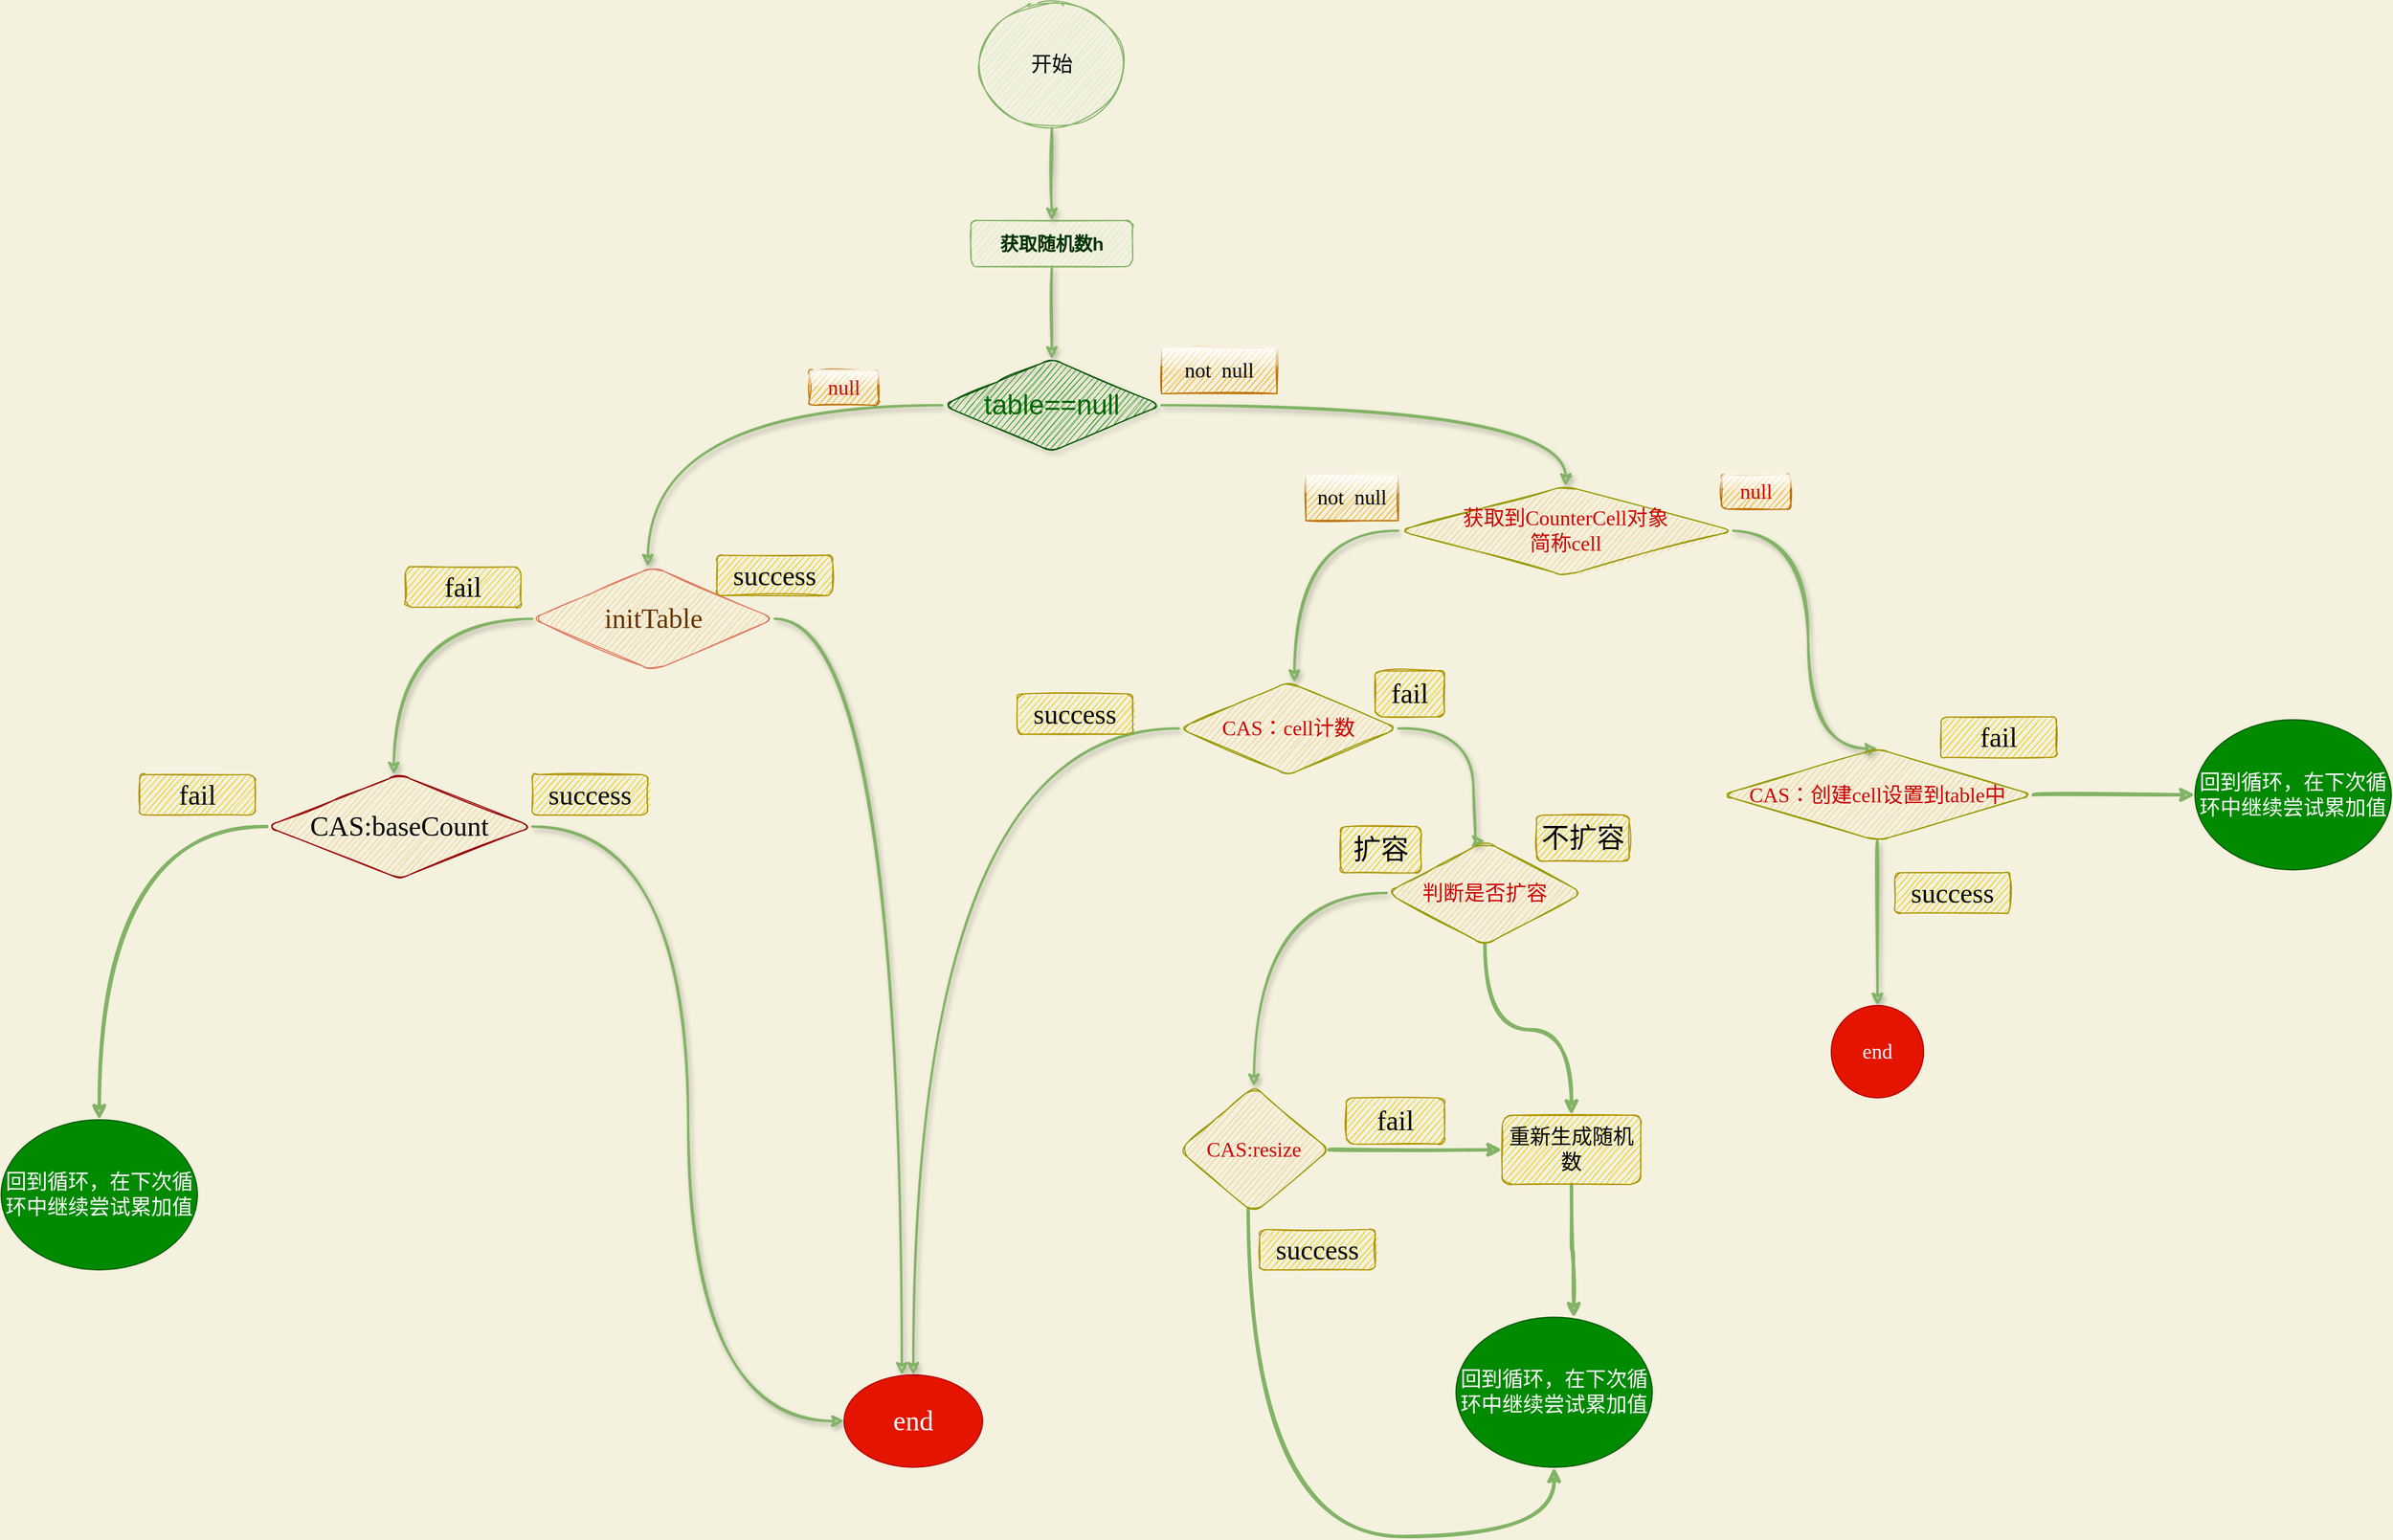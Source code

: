 <mxfile version="19.0.3" type="github" pages="3">
  <diagram id="PtAoaNgEPK_n-cfrcMzQ" name="fullAddCount-简易流程">
    <mxGraphModel dx="1858" dy="615" grid="1" gridSize="10" guides="1" tooltips="1" connect="1" arrows="1" fold="1" page="1" pageScale="1" pageWidth="827" pageHeight="1169" background="#F4F1DE" math="0" shadow="0">
      <root>
        <mxCell id="0" />
        <mxCell id="1" parent="0" />
        <mxCell id="ZvqL5PXAN6qHWGEb_X9M-16" style="edgeStyle=orthogonalEdgeStyle;curved=1;rounded=1;sketch=1;orthogonalLoop=1;jettySize=auto;html=1;fontColor=none;strokeColor=#82B366;strokeWidth=2;fillColor=#d5e8d4;shadow=1;" edge="1" parent="1" source="RcvFGfPaWoZL5_CeEI6b-2">
          <mxGeometry relative="1" as="geometry">
            <mxPoint x="430" y="260" as="targetPoint" />
          </mxGeometry>
        </mxCell>
        <mxCell id="RcvFGfPaWoZL5_CeEI6b-2" value="&lt;font color=&quot;#000000&quot;&gt;开始&lt;/font&gt;" style="ellipse;whiteSpace=wrap;html=1;rounded=1;shadow=0;glass=1;sketch=1;fontFamily=Comic Sans MS;fontSize=18;strokeColor=#82b366;fillColor=#d5e8d4;" parent="1" vertex="1">
          <mxGeometry x="370" y="70" width="120" height="110" as="geometry" />
        </mxCell>
        <mxCell id="ZvqL5PXAN6qHWGEb_X9M-18" style="edgeStyle=orthogonalEdgeStyle;curved=1;rounded=1;sketch=1;orthogonalLoop=1;jettySize=auto;html=1;shadow=1;fontSize=16;fontColor=#003300;strokeColor=#82B366;strokeWidth=2;fillColor=#F2CC8F;" edge="1" parent="1" source="ZvqL5PXAN6qHWGEb_X9M-17">
          <mxGeometry relative="1" as="geometry">
            <mxPoint x="430" y="380" as="targetPoint" />
          </mxGeometry>
        </mxCell>
        <mxCell id="ZvqL5PXAN6qHWGEb_X9M-17" value="&lt;b style=&quot;font-size: 16px;&quot;&gt;&lt;font style=&quot;font-size: 16px;&quot;&gt;获取随机数h&lt;/font&gt;&lt;/b&gt;" style="rounded=1;whiteSpace=wrap;html=1;labelBackgroundColor=none;labelBorderColor=none;sketch=1;strokeColor=#82b366;fillColor=#d5e8d4;shadow=0;fontSize=16;fontColor=#003300;" vertex="1" parent="1">
          <mxGeometry x="360" y="260" width="140" height="40" as="geometry" />
        </mxCell>
        <mxCell id="ZvqL5PXAN6qHWGEb_X9M-21" style="edgeStyle=orthogonalEdgeStyle;curved=1;rounded=1;sketch=1;orthogonalLoop=1;jettySize=auto;html=1;shadow=1;fontSize=16;fontColor=#006600;strokeColor=#82B366;strokeWidth=2;fillColor=#F2CC8F;" edge="1" parent="1" source="ZvqL5PXAN6qHWGEb_X9M-19">
          <mxGeometry relative="1" as="geometry">
            <mxPoint x="80" y="560" as="targetPoint" />
          </mxGeometry>
        </mxCell>
        <mxCell id="ZvqL5PXAN6qHWGEb_X9M-36" style="edgeStyle=orthogonalEdgeStyle;curved=1;rounded=1;sketch=1;orthogonalLoop=1;jettySize=auto;html=1;shadow=1;fontFamily=Comic Sans MS;fontSize=18;fontColor=#CC0000;strokeColor=#82B366;strokeWidth=2;fillColor=#F2CC8F;entryX=0.5;entryY=0;entryDx=0;entryDy=0;" edge="1" parent="1" source="ZvqL5PXAN6qHWGEb_X9M-19" target="ZvqL5PXAN6qHWGEb_X9M-37">
          <mxGeometry relative="1" as="geometry">
            <mxPoint x="700" y="510" as="targetPoint" />
          </mxGeometry>
        </mxCell>
        <mxCell id="ZvqL5PXAN6qHWGEb_X9M-19" value="&lt;font color=&quot;#006600&quot;&gt;table==null&lt;/font&gt;" style="rhombus;whiteSpace=wrap;html=1;rounded=1;shadow=1;sketch=1;fontSize=24;fontColor=#ffffff;fillColor=#008a00;strokeColor=#005700;labelBackgroundColor=none;labelBorderColor=none;" vertex="1" parent="1">
          <mxGeometry x="335" y="380" width="190" height="80" as="geometry" />
        </mxCell>
        <mxCell id="ZvqL5PXAN6qHWGEb_X9M-24" style="edgeStyle=orthogonalEdgeStyle;curved=1;rounded=1;sketch=1;orthogonalLoop=1;jettySize=auto;html=1;shadow=1;fontFamily=Comic Sans MS;fontSize=24;fontColor=#663300;strokeColor=#82B366;strokeWidth=2;fillColor=#F2CC8F;" edge="1" parent="1" source="ZvqL5PXAN6qHWGEb_X9M-23">
          <mxGeometry relative="1" as="geometry">
            <mxPoint x="-140" y="740" as="targetPoint" />
          </mxGeometry>
        </mxCell>
        <mxCell id="ZvqL5PXAN6qHWGEb_X9M-27" style="edgeStyle=orthogonalEdgeStyle;curved=1;rounded=1;sketch=1;orthogonalLoop=1;jettySize=auto;html=1;shadow=1;fontFamily=Comic Sans MS;fontSize=24;fontColor=#663300;strokeColor=#82B366;strokeWidth=2;fillColor=#F2CC8F;entryX=0.417;entryY=0;entryDx=0;entryDy=0;entryPerimeter=0;" edge="1" parent="1" source="ZvqL5PXAN6qHWGEb_X9M-23" target="ZvqL5PXAN6qHWGEb_X9M-28">
          <mxGeometry relative="1" as="geometry">
            <mxPoint x="380" y="970" as="targetPoint" />
          </mxGeometry>
        </mxCell>
        <mxCell id="ZvqL5PXAN6qHWGEb_X9M-23" value="initTable" style="rhombus;whiteSpace=wrap;html=1;rounded=1;shadow=0;labelBackgroundColor=none;labelBorderColor=none;sketch=1;fontFamily=Comic Sans MS;fontSize=24;fontColor=#663300;strokeColor=#E07A5F;fillColor=#F2CC8F;" vertex="1" parent="1">
          <mxGeometry x="-20" y="560" width="210" height="90" as="geometry" />
        </mxCell>
        <mxCell id="ZvqL5PXAN6qHWGEb_X9M-25" value="fail" style="text;html=1;strokeColor=#B09500;fillColor=#e3c800;align=center;verticalAlign=middle;whiteSpace=wrap;rounded=1;shadow=0;labelBackgroundColor=none;labelBorderColor=none;sketch=1;fontFamily=Comic Sans MS;fontSize=24;glass=0;fontColor=default;" vertex="1" parent="1">
          <mxGeometry x="-130" y="560" width="100" height="35" as="geometry" />
        </mxCell>
        <mxCell id="ZvqL5PXAN6qHWGEb_X9M-26" value="success" style="text;html=1;strokeColor=#B09500;fillColor=#e3c800;align=center;verticalAlign=middle;whiteSpace=wrap;rounded=1;shadow=0;labelBackgroundColor=none;labelBorderColor=none;sketch=1;fontFamily=Comic Sans MS;fontSize=24;glass=0;fontColor=#000000;" vertex="1" parent="1">
          <mxGeometry x="140" y="550" width="100" height="35" as="geometry" />
        </mxCell>
        <mxCell id="ZvqL5PXAN6qHWGEb_X9M-28" value="end" style="ellipse;whiteSpace=wrap;html=1;rounded=1;shadow=0;glass=0;labelBackgroundColor=none;labelBorderColor=none;sketch=0;fontFamily=Comic Sans MS;fontSize=24;strokeColor=#B20000;fillColor=#e51400;fontColor=#ffffff;" vertex="1" parent="1">
          <mxGeometry x="250" y="1260" width="120" height="80" as="geometry" />
        </mxCell>
        <mxCell id="ZvqL5PXAN6qHWGEb_X9M-30" style="edgeStyle=orthogonalEdgeStyle;curved=1;rounded=1;sketch=1;orthogonalLoop=1;jettySize=auto;html=1;entryX=0;entryY=0.5;entryDx=0;entryDy=0;shadow=1;fontFamily=Comic Sans MS;fontSize=24;fontColor=default;strokeColor=#82B366;strokeWidth=2;fillColor=#F2CC8F;" edge="1" parent="1" source="ZvqL5PXAN6qHWGEb_X9M-29" target="ZvqL5PXAN6qHWGEb_X9M-28">
          <mxGeometry relative="1" as="geometry" />
        </mxCell>
        <mxCell id="rqODi7R4Fsy0qFs16x8B-4" style="edgeStyle=orthogonalEdgeStyle;curved=1;rounded=1;sketch=1;orthogonalLoop=1;jettySize=auto;html=1;entryX=0.5;entryY=0;entryDx=0;entryDy=0;fontFamily=Comic Sans MS;fontSize=18;fontColor=#393C56;strokeColor=#82B366;strokeWidth=3;fillColor=#F2CC8F;" edge="1" parent="1" source="ZvqL5PXAN6qHWGEb_X9M-29" target="rqODi7R4Fsy0qFs16x8B-3">
          <mxGeometry relative="1" as="geometry" />
        </mxCell>
        <mxCell id="ZvqL5PXAN6qHWGEb_X9M-29" value="CAS:baseCount" style="rhombus;whiteSpace=wrap;html=1;rounded=1;shadow=0;glass=0;labelBackgroundColor=none;labelBorderColor=none;sketch=1;fontFamily=Comic Sans MS;fontSize=24;strokeColor=#990000;fillColor=#F2CC8F;" vertex="1" parent="1">
          <mxGeometry x="-250" y="740" width="230" height="90" as="geometry" />
        </mxCell>
        <mxCell id="ZvqL5PXAN6qHWGEb_X9M-31" value="success" style="text;html=1;strokeColor=#B09500;fillColor=#e3c800;align=center;verticalAlign=middle;whiteSpace=wrap;rounded=1;shadow=0;labelBackgroundColor=none;labelBorderColor=none;sketch=1;fontFamily=Comic Sans MS;fontSize=24;glass=0;fontColor=#000000;" vertex="1" parent="1">
          <mxGeometry x="-20" y="740" width="100" height="35" as="geometry" />
        </mxCell>
        <mxCell id="ZvqL5PXAN6qHWGEb_X9M-33" value="fail" style="text;html=1;strokeColor=#B09500;fillColor=#e3c800;align=center;verticalAlign=middle;whiteSpace=wrap;rounded=1;shadow=0;labelBackgroundColor=none;labelBorderColor=none;sketch=1;fontFamily=Comic Sans MS;fontSize=24;glass=0;fontColor=default;" vertex="1" parent="1">
          <mxGeometry x="-360" y="740" width="100" height="35" as="geometry" />
        </mxCell>
        <mxCell id="ZvqL5PXAN6qHWGEb_X9M-35" value="&lt;font color=&quot;#cc0000&quot;&gt;null&lt;/font&gt;" style="text;html=1;strokeColor=#BD7000;fillColor=#f0a30a;align=center;verticalAlign=middle;whiteSpace=wrap;rounded=1;shadow=0;glass=1;labelBackgroundColor=none;labelBorderColor=none;sketch=1;fontFamily=Comic Sans MS;fontSize=18;fontColor=#000000;" vertex="1" parent="1">
          <mxGeometry x="220" y="390" width="60" height="30" as="geometry" />
        </mxCell>
        <mxCell id="ZvqL5PXAN6qHWGEb_X9M-40" style="edgeStyle=orthogonalEdgeStyle;curved=1;rounded=1;sketch=1;orthogonalLoop=1;jettySize=auto;html=1;shadow=1;fontFamily=Comic Sans MS;fontSize=18;fontColor=#CC0000;strokeColor=#82B366;strokeWidth=2;fillColor=#F2CC8F;" edge="1" parent="1" source="ZvqL5PXAN6qHWGEb_X9M-37">
          <mxGeometry relative="1" as="geometry">
            <mxPoint x="640" y="660" as="targetPoint" />
          </mxGeometry>
        </mxCell>
        <mxCell id="ZvqL5PXAN6qHWGEb_X9M-44" style="edgeStyle=orthogonalEdgeStyle;curved=1;rounded=1;sketch=1;orthogonalLoop=1;jettySize=auto;html=1;shadow=1;fontFamily=Comic Sans MS;fontSize=18;fontColor=#CC0000;strokeColor=#82B366;strokeWidth=2;fillColor=#F2CC8F;entryX=0.5;entryY=0;entryDx=0;entryDy=0;exitX=1;exitY=0.5;exitDx=0;exitDy=0;" edge="1" parent="1" source="ZvqL5PXAN6qHWGEb_X9M-37" target="ZvqL5PXAN6qHWGEb_X9M-47">
          <mxGeometry relative="1" as="geometry">
            <mxPoint x="1090" y="670" as="targetPoint" />
            <Array as="points">
              <mxPoint x="1085" y="529" />
            </Array>
          </mxGeometry>
        </mxCell>
        <mxCell id="ZvqL5PXAN6qHWGEb_X9M-37" value="获取到CounterCell对象&lt;br&gt;简称cell" style="rhombus;whiteSpace=wrap;html=1;rounded=1;shadow=0;glass=1;labelBackgroundColor=none;labelBorderColor=none;sketch=1;fontFamily=Comic Sans MS;fontSize=18;fontColor=#CC0000;strokeColor=#999900;fillColor=#F2CC8F;" vertex="1" parent="1">
          <mxGeometry x="730" y="490" width="290" height="77.5" as="geometry" />
        </mxCell>
        <mxCell id="ZvqL5PXAN6qHWGEb_X9M-38" value="not&amp;nbsp; null" style="text;html=1;strokeColor=#BD7000;fillColor=#f0a30a;align=center;verticalAlign=middle;whiteSpace=wrap;rounded=0;shadow=0;glass=1;labelBackgroundColor=none;labelBorderColor=none;sketch=1;fontFamily=Comic Sans MS;fontSize=18;fontColor=#000000;" vertex="1" parent="1">
          <mxGeometry x="650" y="480" width="80" height="40" as="geometry" />
        </mxCell>
        <mxCell id="ZvqL5PXAN6qHWGEb_X9M-42" style="edgeStyle=orthogonalEdgeStyle;curved=1;rounded=1;sketch=1;orthogonalLoop=1;jettySize=auto;html=1;shadow=1;fontFamily=Comic Sans MS;fontSize=18;fontColor=#CC0000;strokeColor=#82B366;strokeWidth=2;fillColor=#F2CC8F;" edge="1" parent="1" source="ZvqL5PXAN6qHWGEb_X9M-41" target="ZvqL5PXAN6qHWGEb_X9M-28">
          <mxGeometry relative="1" as="geometry" />
        </mxCell>
        <mxCell id="ZvqL5PXAN6qHWGEb_X9M-50" style="edgeStyle=orthogonalEdgeStyle;curved=1;rounded=1;sketch=1;orthogonalLoop=1;jettySize=auto;html=1;shadow=1;fontFamily=Comic Sans MS;fontSize=18;fontColor=#CC0000;strokeColor=#82B366;strokeWidth=2;fillColor=#F2CC8F;entryX=0.5;entryY=0;entryDx=0;entryDy=0;" edge="1" parent="1" source="ZvqL5PXAN6qHWGEb_X9M-41" target="ZvqL5PXAN6qHWGEb_X9M-52">
          <mxGeometry relative="1" as="geometry">
            <mxPoint x="790" y="890" as="targetPoint" />
            <Array as="points">
              <mxPoint x="795" y="700" />
            </Array>
          </mxGeometry>
        </mxCell>
        <mxCell id="ZvqL5PXAN6qHWGEb_X9M-41" value="CAS：cell计数" style="rhombus;whiteSpace=wrap;html=1;rounded=1;shadow=0;glass=1;labelBackgroundColor=none;labelBorderColor=none;sketch=1;fontFamily=Comic Sans MS;fontSize=18;fontColor=#CC0000;strokeColor=#999900;fillColor=#F2CC8F;" vertex="1" parent="1">
          <mxGeometry x="540" y="660" width="190" height="80" as="geometry" />
        </mxCell>
        <mxCell id="ZvqL5PXAN6qHWGEb_X9M-43" value="fail" style="text;html=1;strokeColor=#B09500;fillColor=#e3c800;align=center;verticalAlign=middle;whiteSpace=wrap;rounded=1;shadow=0;labelBackgroundColor=none;labelBorderColor=none;sketch=1;fontFamily=Comic Sans MS;fontSize=24;glass=0;fontColor=#000000;" vertex="1" parent="1">
          <mxGeometry x="1200" y="690" width="100" height="35" as="geometry" />
        </mxCell>
        <mxCell id="ZvqL5PXAN6qHWGEb_X9M-45" value="not&amp;nbsp; null" style="text;html=1;strokeColor=#BD7000;fillColor=#f0a30a;align=center;verticalAlign=middle;whiteSpace=wrap;rounded=0;shadow=0;glass=1;labelBackgroundColor=none;labelBorderColor=none;sketch=1;fontFamily=Comic Sans MS;fontSize=18;fontColor=#000000;" vertex="1" parent="1">
          <mxGeometry x="525" y="370" width="100" height="40" as="geometry" />
        </mxCell>
        <mxCell id="ZvqL5PXAN6qHWGEb_X9M-46" value="&lt;font color=&quot;#cc0000&quot;&gt;null&lt;/font&gt;" style="text;html=1;strokeColor=#BD7000;fillColor=#f0a30a;align=center;verticalAlign=middle;whiteSpace=wrap;rounded=1;shadow=0;glass=1;labelBackgroundColor=none;labelBorderColor=none;sketch=1;fontFamily=Comic Sans MS;fontSize=18;fontColor=#000000;" vertex="1" parent="1">
          <mxGeometry x="1010" y="480" width="60" height="30" as="geometry" />
        </mxCell>
        <mxCell id="ZvqL5PXAN6qHWGEb_X9M-66" style="edgeStyle=orthogonalEdgeStyle;curved=1;rounded=1;sketch=1;orthogonalLoop=1;jettySize=auto;html=1;shadow=1;fontFamily=Comic Sans MS;fontSize=18;fontColor=#CC0000;strokeColor=#82B366;strokeWidth=2;fillColor=#F2CC8F;entryX=0.5;entryY=0;entryDx=0;entryDy=0;" edge="1" parent="1" source="ZvqL5PXAN6qHWGEb_X9M-47" target="ZvqL5PXAN6qHWGEb_X9M-67">
          <mxGeometry relative="1" as="geometry">
            <mxPoint x="1145" y="920" as="targetPoint" />
          </mxGeometry>
        </mxCell>
        <mxCell id="rqODi7R4Fsy0qFs16x8B-2" style="edgeStyle=orthogonalEdgeStyle;curved=1;rounded=1;sketch=1;orthogonalLoop=1;jettySize=auto;html=1;entryX=0;entryY=0.5;entryDx=0;entryDy=0;fontFamily=Comic Sans MS;fontSize=18;fontColor=#393C56;strokeColor=#82B366;strokeWidth=3;fillColor=#F2CC8F;" edge="1" parent="1" source="ZvqL5PXAN6qHWGEb_X9M-47" target="rqODi7R4Fsy0qFs16x8B-1">
          <mxGeometry relative="1" as="geometry" />
        </mxCell>
        <mxCell id="ZvqL5PXAN6qHWGEb_X9M-47" value="CAS：创建cell设置到table中" style="rhombus;whiteSpace=wrap;html=1;rounded=1;shadow=0;glass=1;labelBackgroundColor=none;labelBorderColor=none;sketch=1;fontFamily=Comic Sans MS;fontSize=18;fontColor=#CC0000;strokeColor=#999900;fillColor=#F2CC8F;" vertex="1" parent="1">
          <mxGeometry x="1010" y="717.5" width="270" height="80" as="geometry" />
        </mxCell>
        <mxCell id="ZvqL5PXAN6qHWGEb_X9M-49" value="success" style="text;html=1;strokeColor=#B09500;fillColor=#e3c800;align=center;verticalAlign=middle;whiteSpace=wrap;rounded=1;shadow=0;labelBackgroundColor=none;labelBorderColor=none;sketch=1;fontFamily=Comic Sans MS;fontSize=24;glass=0;fontColor=#000000;" vertex="1" parent="1">
          <mxGeometry x="610" y="1134" width="100" height="35" as="geometry" />
        </mxCell>
        <mxCell id="ZvqL5PXAN6qHWGEb_X9M-51" value="fail" style="text;html=1;strokeColor=#B09500;fillColor=#e3c800;align=center;verticalAlign=middle;whiteSpace=wrap;rounded=1;shadow=0;labelBackgroundColor=none;labelBorderColor=none;sketch=1;fontFamily=Comic Sans MS;fontSize=24;glass=0;fontColor=#000000;" vertex="1" parent="1">
          <mxGeometry x="710" y="650" width="60" height="40" as="geometry" />
        </mxCell>
        <mxCell id="ZvqL5PXAN6qHWGEb_X9M-53" style="edgeStyle=orthogonalEdgeStyle;curved=1;rounded=1;sketch=1;orthogonalLoop=1;jettySize=auto;html=1;shadow=1;fontFamily=Comic Sans MS;fontSize=18;fontColor=#CC0000;strokeColor=#82B366;strokeWidth=2;fillColor=#F2CC8F;entryX=0.5;entryY=0;entryDx=0;entryDy=0;" edge="1" parent="1" source="ZvqL5PXAN6qHWGEb_X9M-52" target="ZvqL5PXAN6qHWGEb_X9M-59">
          <mxGeometry relative="1" as="geometry">
            <mxPoint x="610" y="1060" as="targetPoint" />
          </mxGeometry>
        </mxCell>
        <mxCell id="LTd52-BoontHftPqqych-2" style="edgeStyle=orthogonalEdgeStyle;curved=1;rounded=1;sketch=1;orthogonalLoop=1;jettySize=auto;html=1;entryX=0.5;entryY=0;entryDx=0;entryDy=0;fontFamily=Comic Sans MS;fontSize=18;fontColor=#393C56;strokeColor=#82B366;strokeWidth=3;fillColor=#F2CC8F;" edge="1" parent="1" source="ZvqL5PXAN6qHWGEb_X9M-52" target="ZvqL5PXAN6qHWGEb_X9M-64">
          <mxGeometry relative="1" as="geometry">
            <Array as="points">
              <mxPoint x="805" y="961" />
              <mxPoint x="880" y="961" />
            </Array>
          </mxGeometry>
        </mxCell>
        <mxCell id="ZvqL5PXAN6qHWGEb_X9M-52" value="判断是否扩容" style="rhombus;whiteSpace=wrap;html=1;rounded=1;shadow=0;glass=1;labelBackgroundColor=none;labelBorderColor=none;sketch=1;fontFamily=Comic Sans MS;fontSize=18;fontColor=#CC0000;strokeColor=#999900;fillColor=#F2CC8F;" vertex="1" parent="1">
          <mxGeometry x="720" y="797.5" width="170" height="90" as="geometry" />
        </mxCell>
        <mxCell id="ZvqL5PXAN6qHWGEb_X9M-54" value="扩容" style="text;html=1;strokeColor=#B09500;fillColor=#e3c800;align=center;verticalAlign=middle;whiteSpace=wrap;rounded=1;shadow=0;labelBackgroundColor=none;labelBorderColor=none;sketch=1;fontFamily=Comic Sans MS;fontSize=24;glass=0;fontColor=#000000;" vertex="1" parent="1">
          <mxGeometry x="680" y="785" width="70" height="40" as="geometry" />
        </mxCell>
        <mxCell id="ZvqL5PXAN6qHWGEb_X9M-56" value="不扩容" style="text;html=1;strokeColor=#B09500;fillColor=#e3c800;align=center;verticalAlign=middle;whiteSpace=wrap;rounded=1;shadow=0;labelBackgroundColor=none;labelBorderColor=none;sketch=1;fontFamily=Comic Sans MS;fontSize=24;glass=0;fontColor=#000000;" vertex="1" parent="1">
          <mxGeometry x="850" y="775" width="80" height="40" as="geometry" />
        </mxCell>
        <mxCell id="ZvqL5PXAN6qHWGEb_X9M-58" value="回到循环，在下次循环中继续尝试累加值" style="ellipse;whiteSpace=wrap;html=1;rounded=1;shadow=0;glass=1;labelBackgroundColor=none;labelBorderColor=none;sketch=0;fontFamily=Comic Sans MS;fontSize=18;fontColor=#ffffff;strokeColor=#005700;fillColor=#008a00;" vertex="1" parent="1">
          <mxGeometry x="780" y="1210" width="170" height="130" as="geometry" />
        </mxCell>
        <mxCell id="LTd52-BoontHftPqqych-3" style="edgeStyle=orthogonalEdgeStyle;curved=1;rounded=1;sketch=1;orthogonalLoop=1;jettySize=auto;html=1;entryX=0;entryY=0.5;entryDx=0;entryDy=0;fontFamily=Comic Sans MS;fontSize=18;fontColor=#393C56;strokeColor=#82B366;strokeWidth=3;fillColor=#F2CC8F;" edge="1" parent="1" source="ZvqL5PXAN6qHWGEb_X9M-59" target="ZvqL5PXAN6qHWGEb_X9M-64">
          <mxGeometry relative="1" as="geometry" />
        </mxCell>
        <mxCell id="LTd52-BoontHftPqqych-5" style="edgeStyle=orthogonalEdgeStyle;curved=1;rounded=1;sketch=1;orthogonalLoop=1;jettySize=auto;html=1;fontFamily=Comic Sans MS;fontSize=18;fontColor=#393C56;strokeColor=#82B366;strokeWidth=3;fillColor=#F2CC8F;entryX=0.5;entryY=1;entryDx=0;entryDy=0;" edge="1" parent="1" source="ZvqL5PXAN6qHWGEb_X9M-59" target="ZvqL5PXAN6qHWGEb_X9M-58">
          <mxGeometry relative="1" as="geometry">
            <mxPoint x="860" y="1350" as="targetPoint" />
            <Array as="points">
              <mxPoint x="600" y="1400" />
              <mxPoint x="865" y="1400" />
            </Array>
          </mxGeometry>
        </mxCell>
        <mxCell id="ZvqL5PXAN6qHWGEb_X9M-59" value="CAS:resize" style="rhombus;whiteSpace=wrap;html=1;rounded=1;shadow=0;glass=1;labelBackgroundColor=none;labelBorderColor=none;sketch=1;fontFamily=Comic Sans MS;fontSize=18;fontColor=#CC0000;strokeColor=#999900;fillColor=#F2CC8F;" vertex="1" parent="1">
          <mxGeometry x="540" y="1010" width="130" height="110" as="geometry" />
        </mxCell>
        <mxCell id="ZvqL5PXAN6qHWGEb_X9M-62" value="success" style="text;html=1;strokeColor=#B09500;fillColor=#e3c800;align=center;verticalAlign=middle;whiteSpace=wrap;rounded=1;shadow=0;labelBackgroundColor=none;labelBorderColor=none;sketch=1;fontFamily=Comic Sans MS;fontSize=24;glass=0;fontColor=#000000;" vertex="1" parent="1">
          <mxGeometry x="1160" y="825" width="100" height="35" as="geometry" />
        </mxCell>
        <mxCell id="ZvqL5PXAN6qHWGEb_X9M-63" value="fail" style="text;html=1;strokeColor=#B09500;fillColor=#e3c800;align=center;verticalAlign=middle;whiteSpace=wrap;rounded=1;shadow=0;labelBackgroundColor=none;labelBorderColor=none;sketch=1;fontFamily=Comic Sans MS;fontSize=24;glass=0;fontColor=#000000;" vertex="1" parent="1">
          <mxGeometry x="685" y="1020" width="85" height="40" as="geometry" />
        </mxCell>
        <mxCell id="LTd52-BoontHftPqqych-6" style="edgeStyle=orthogonalEdgeStyle;curved=1;rounded=1;sketch=1;orthogonalLoop=1;jettySize=auto;html=1;entryX=0.6;entryY=0.004;entryDx=0;entryDy=0;entryPerimeter=0;fontFamily=Comic Sans MS;fontSize=18;fontColor=#393C56;strokeColor=#82B366;strokeWidth=3;fillColor=#F2CC8F;" edge="1" parent="1" source="ZvqL5PXAN6qHWGEb_X9M-64" target="ZvqL5PXAN6qHWGEb_X9M-58">
          <mxGeometry relative="1" as="geometry" />
        </mxCell>
        <mxCell id="ZvqL5PXAN6qHWGEb_X9M-64" value="重新生成随机数" style="rounded=1;whiteSpace=wrap;html=1;shadow=0;glass=0;labelBackgroundColor=none;labelBorderColor=none;sketch=1;fontFamily=Comic Sans MS;fontSize=18;fontColor=#000000;strokeColor=#B09500;fillColor=#e3c800;" vertex="1" parent="1">
          <mxGeometry x="820" y="1035" width="120" height="60" as="geometry" />
        </mxCell>
        <mxCell id="ZvqL5PXAN6qHWGEb_X9M-67" value="end" style="ellipse;whiteSpace=wrap;html=1;aspect=fixed;rounded=1;shadow=0;glass=1;labelBackgroundColor=none;labelBorderColor=none;sketch=0;fontFamily=Comic Sans MS;fontSize=18;fontColor=#ffffff;strokeColor=#B20000;fillColor=#e51400;" vertex="1" parent="1">
          <mxGeometry x="1105" y="940" width="80" height="80" as="geometry" />
        </mxCell>
        <mxCell id="3vEEDrrVyV3aPoAWl_eb-1" value="success" style="text;html=1;strokeColor=#B09500;fillColor=#e3c800;align=center;verticalAlign=middle;whiteSpace=wrap;rounded=1;shadow=0;labelBackgroundColor=none;labelBorderColor=none;sketch=1;fontFamily=Comic Sans MS;fontSize=24;glass=0;fontColor=#000000;" vertex="1" parent="1">
          <mxGeometry x="400" y="670" width="100" height="35" as="geometry" />
        </mxCell>
        <mxCell id="rqODi7R4Fsy0qFs16x8B-1" value="回到循环，在下次循环中继续尝试累加值" style="ellipse;whiteSpace=wrap;html=1;rounded=1;shadow=0;glass=1;labelBackgroundColor=none;labelBorderColor=none;sketch=0;fontFamily=Comic Sans MS;fontSize=18;fontColor=#ffffff;strokeColor=#005700;fillColor=#008a00;" vertex="1" parent="1">
          <mxGeometry x="1420" y="692.5" width="170" height="130" as="geometry" />
        </mxCell>
        <mxCell id="rqODi7R4Fsy0qFs16x8B-3" value="回到循环，在下次循环中继续尝试累加值" style="ellipse;whiteSpace=wrap;html=1;rounded=1;shadow=0;glass=1;labelBackgroundColor=none;labelBorderColor=none;sketch=0;fontFamily=Comic Sans MS;fontSize=18;fontColor=#ffffff;strokeColor=#005700;fillColor=#008a00;" vertex="1" parent="1">
          <mxGeometry x="-480" y="1039" width="170" height="130" as="geometry" />
        </mxCell>
      </root>
    </mxGraphModel>
  </diagram>
  <diagram id="FoH53bW1Y-_0TWIwf9dY" name="fullAddCount-简图">
    <mxGraphModel dx="979" dy="584" grid="1" gridSize="10" guides="1" tooltips="1" connect="1" arrows="1" fold="1" page="1" pageScale="1" pageWidth="827" pageHeight="1169" math="0" shadow="0">
      <root>
        <mxCell id="0" />
        <mxCell id="1" parent="0" />
        <mxCell id="UmWm9GWyAPiXQZQgzfcU-2" style="edgeStyle=orthogonalEdgeStyle;curved=1;rounded=1;sketch=1;orthogonalLoop=1;jettySize=auto;html=1;shadow=1;fontFamily=Comic Sans MS;fontSize=18;fontColor=#CC0000;strokeColor=#82B366;strokeWidth=2;fillColor=#F2CC8F;" edge="1" parent="1" source="UmWm9GWyAPiXQZQgzfcU-1">
          <mxGeometry relative="1" as="geometry">
            <mxPoint x="410" y="240" as="targetPoint" />
          </mxGeometry>
        </mxCell>
        <mxCell id="UmWm9GWyAPiXQZQgzfcU-1" value="start" style="ellipse;whiteSpace=wrap;html=1;rounded=1;shadow=0;glass=1;labelBackgroundColor=none;labelBorderColor=none;sketch=1;fontFamily=Comic Sans MS;fontSize=18;fontColor=#CC0000;strokeColor=#999900;fillColor=#F2CC8F;" vertex="1" parent="1">
          <mxGeometry x="350" y="110" width="120" height="60" as="geometry" />
        </mxCell>
        <mxCell id="UmWm9GWyAPiXQZQgzfcU-4" style="edgeStyle=orthogonalEdgeStyle;curved=1;rounded=1;sketch=1;orthogonalLoop=1;jettySize=auto;html=1;shadow=1;fontFamily=Comic Sans MS;fontSize=18;fontColor=#CC0000;strokeColor=#82B366;strokeWidth=2;fillColor=#F2CC8F;" edge="1" parent="1" source="UmWm9GWyAPiXQZQgzfcU-3" target="UmWm9GWyAPiXQZQgzfcU-5">
          <mxGeometry relative="1" as="geometry">
            <mxPoint x="412" y="350" as="targetPoint" />
          </mxGeometry>
        </mxCell>
        <mxCell id="UmWm9GWyAPiXQZQgzfcU-3" value="获取h" style="rounded=1;whiteSpace=wrap;html=1;shadow=0;glass=1;labelBackgroundColor=none;labelBorderColor=none;sketch=1;fontFamily=Comic Sans MS;fontSize=18;fontColor=#CC0000;strokeColor=#999900;fillColor=#F2CC8F;" vertex="1" parent="1">
          <mxGeometry x="354" y="250" width="116" height="50" as="geometry" />
        </mxCell>
        <mxCell id="UmWm9GWyAPiXQZQgzfcU-6" style="edgeStyle=orthogonalEdgeStyle;curved=1;rounded=1;sketch=1;orthogonalLoop=1;jettySize=auto;html=1;shadow=1;fontFamily=Comic Sans MS;fontSize=18;fontColor=#000000;strokeColor=#82B366;strokeWidth=2;fillColor=#F2CC8F;entryX=0.5;entryY=0;entryDx=0;entryDy=0;" edge="1" parent="1" source="UmWm9GWyAPiXQZQgzfcU-5" target="UmWm9GWyAPiXQZQgzfcU-8">
          <mxGeometry relative="1" as="geometry">
            <mxPoint x="150" y="510" as="targetPoint" />
          </mxGeometry>
        </mxCell>
        <mxCell id="UmWm9GWyAPiXQZQgzfcU-11" style="edgeStyle=orthogonalEdgeStyle;curved=1;rounded=1;sketch=1;orthogonalLoop=1;jettySize=auto;html=1;shadow=1;fontFamily=Comic Sans MS;fontSize=18;fontColor=#000000;strokeColor=#82B366;strokeWidth=2;fillColor=#F2CC8F;" edge="1" parent="1" source="UmWm9GWyAPiXQZQgzfcU-5">
          <mxGeometry relative="1" as="geometry">
            <mxPoint x="680" y="490" as="targetPoint" />
          </mxGeometry>
        </mxCell>
        <mxCell id="UmWm9GWyAPiXQZQgzfcU-5" value="&lt;font color=&quot;#000000&quot;&gt;table==null&lt;/font&gt;" style="rhombus;whiteSpace=wrap;html=1;rounded=1;shadow=1;sketch=1;fontSize=24;fontColor=#ffffff;fillColor=#008a00;strokeColor=#005700;glass=1;labelBackgroundColor=none;labelBorderColor=none;fontFamily=Comic Sans MS;" vertex="1" parent="1">
          <mxGeometry x="320.5" y="350" width="183" height="70" as="geometry" />
        </mxCell>
        <mxCell id="UmWm9GWyAPiXQZQgzfcU-7" value="null" style="text;html=1;strokeColor=#BD7000;fillColor=#f0a30a;align=center;verticalAlign=middle;whiteSpace=wrap;rounded=0;shadow=0;glass=1;labelBackgroundColor=none;labelBorderColor=none;sketch=1;fontFamily=Comic Sans MS;fontSize=18;fontColor=#000000;" vertex="1" parent="1">
          <mxGeometry x="230" y="350" width="60" height="30" as="geometry" />
        </mxCell>
        <mxCell id="UmWm9GWyAPiXQZQgzfcU-9" style="edgeStyle=orthogonalEdgeStyle;curved=1;rounded=1;sketch=1;orthogonalLoop=1;jettySize=auto;html=1;shadow=1;fontFamily=Comic Sans MS;fontSize=18;fontColor=#000000;strokeColor=#82B366;strokeWidth=2;fillColor=#F2CC8F;entryX=0.5;entryY=0;entryDx=0;entryDy=0;" edge="1" parent="1" source="UmWm9GWyAPiXQZQgzfcU-8" target="UmWm9GWyAPiXQZQgzfcU-10">
          <mxGeometry relative="1" as="geometry">
            <mxPoint x="150" y="863.077" as="targetPoint" />
            <Array as="points">
              <mxPoint x="150" y="800" />
              <mxPoint x="180" y="800" />
              <mxPoint x="180" y="1080" />
            </Array>
          </mxGeometry>
        </mxCell>
        <mxCell id="UmWm9GWyAPiXQZQgzfcU-8" value="initTable" style="rounded=1;whiteSpace=wrap;html=1;shadow=0;glass=1;labelBackgroundColor=none;labelBorderColor=none;sketch=1;fontFamily=Comic Sans MS;fontSize=18;fontColor=#000000;strokeColor=#999900;fillColor=#F2CC8F;" vertex="1" parent="1">
          <mxGeometry x="90" y="520" width="120" height="60" as="geometry" />
        </mxCell>
        <mxCell id="UmWm9GWyAPiXQZQgzfcU-10" value="end" style="ellipse;whiteSpace=wrap;html=1;rounded=1;shadow=0;glass=1;labelBackgroundColor=none;labelBorderColor=none;sketch=1;fontFamily=Comic Sans MS;fontSize=18;fontColor=#000000;strokeColor=#999900;fillColor=#F2CC8F;" vertex="1" parent="1">
          <mxGeometry x="220" y="1080" width="120" height="80" as="geometry" />
        </mxCell>
        <mxCell id="UmWm9GWyAPiXQZQgzfcU-12" value="not&amp;nbsp; null" style="text;html=1;strokeColor=#BD7000;fillColor=#f0a30a;align=center;verticalAlign=middle;whiteSpace=wrap;rounded=0;shadow=0;glass=1;labelBackgroundColor=none;labelBorderColor=none;sketch=1;fontFamily=Comic Sans MS;fontSize=18;fontColor=#000000;" vertex="1" parent="1">
          <mxGeometry x="503.5" y="350" width="100" height="30" as="geometry" />
        </mxCell>
        <mxCell id="UmWm9GWyAPiXQZQgzfcU-15" style="edgeStyle=orthogonalEdgeStyle;curved=1;rounded=1;sketch=1;orthogonalLoop=1;jettySize=auto;html=1;shadow=1;fontFamily=Comic Sans MS;fontSize=18;fontColor=#006600;strokeColor=#82B366;strokeWidth=2;fillColor=#F2CC8F;" edge="1" parent="1" source="UmWm9GWyAPiXQZQgzfcU-14">
          <mxGeometry relative="1" as="geometry">
            <mxPoint x="680" y="600" as="targetPoint" />
          </mxGeometry>
        </mxCell>
        <mxCell id="UmWm9GWyAPiXQZQgzfcU-14" value="&lt;font color=&quot;#006600&quot;&gt;获取数组的cell对象&lt;/font&gt;" style="text;html=1;strokeColor=#2D7600;fillColor=#60a917;align=center;verticalAlign=middle;whiteSpace=wrap;rounded=1;fontSize=18;sketch=1;fontColor=#ffffff;" vertex="1" parent="1">
          <mxGeometry x="600" y="490" width="160" height="60" as="geometry" />
        </mxCell>
        <mxCell id="UmWm9GWyAPiXQZQgzfcU-17" style="edgeStyle=orthogonalEdgeStyle;curved=1;rounded=1;sketch=1;orthogonalLoop=1;jettySize=auto;html=1;shadow=1;fontFamily=Comic Sans MS;fontSize=18;fontColor=#006600;strokeColor=#82B366;strokeWidth=2;fillColor=#F2CC8F;" edge="1" parent="1" source="UmWm9GWyAPiXQZQgzfcU-16">
          <mxGeometry relative="1" as="geometry">
            <mxPoint x="520" y="750" as="targetPoint" />
          </mxGeometry>
        </mxCell>
        <mxCell id="UmWm9GWyAPiXQZQgzfcU-22" style="edgeStyle=orthogonalEdgeStyle;curved=1;rounded=1;sketch=1;orthogonalLoop=1;jettySize=auto;html=1;shadow=1;fontFamily=Comic Sans MS;fontSize=18;fontColor=#006600;strokeColor=#82B366;strokeWidth=2;fillColor=#F2CC8F;entryX=0.5;entryY=0;entryDx=0;entryDy=0;" edge="1" parent="1" source="UmWm9GWyAPiXQZQgzfcU-16" target="UmWm9GWyAPiXQZQgzfcU-24">
          <mxGeometry relative="1" as="geometry">
            <mxPoint x="860" y="810" as="targetPoint" />
          </mxGeometry>
        </mxCell>
        <mxCell id="UmWm9GWyAPiXQZQgzfcU-16" value="cell==null" style="rhombus;whiteSpace=wrap;html=1;rounded=1;shadow=0;glass=1;labelBackgroundColor=none;labelBorderColor=none;sketch=1;fontFamily=Comic Sans MS;fontSize=18;fontColor=#006600;strokeColor=#999900;fillColor=#F2CC8F;" vertex="1" parent="1">
          <mxGeometry x="590" y="600" width="180" height="80" as="geometry" />
        </mxCell>
        <mxCell id="UmWm9GWyAPiXQZQgzfcU-18" value="null" style="text;html=1;strokeColor=#BD7000;fillColor=#f0a30a;align=center;verticalAlign=middle;whiteSpace=wrap;rounded=0;shadow=0;glass=1;labelBackgroundColor=none;labelBorderColor=none;sketch=1;fontFamily=Comic Sans MS;fontSize=18;fontColor=#000000;" vertex="1" parent="1">
          <mxGeometry x="490" y="620" width="60" height="30" as="geometry" />
        </mxCell>
        <mxCell id="UmWm9GWyAPiXQZQgzfcU-21" style="edgeStyle=orthogonalEdgeStyle;curved=1;rounded=1;sketch=1;orthogonalLoop=1;jettySize=auto;html=1;entryX=0.655;entryY=0.042;entryDx=0;entryDy=0;entryPerimeter=0;shadow=1;fontFamily=Comic Sans MS;fontSize=18;fontColor=#006600;strokeColor=#82B366;strokeWidth=2;fillColor=#F2CC8F;" edge="1" parent="1" source="UmWm9GWyAPiXQZQgzfcU-20" target="UmWm9GWyAPiXQZQgzfcU-10">
          <mxGeometry relative="1" as="geometry">
            <Array as="points">
              <mxPoint x="520" y="910" />
              <mxPoint x="299" y="910" />
            </Array>
          </mxGeometry>
        </mxCell>
        <mxCell id="UmWm9GWyAPiXQZQgzfcU-20" value="&lt;font color=&quot;#006600&quot;&gt;创建cell对象完成计数，并将cell设置到table中&lt;/font&gt;" style="text;html=1;strokeColor=#2D7600;fillColor=#60a917;align=center;verticalAlign=middle;whiteSpace=wrap;rounded=1;fontSize=18;sketch=1;fontColor=#ffffff;" vertex="1" parent="1">
          <mxGeometry x="420" y="750" width="210" height="70" as="geometry" />
        </mxCell>
        <mxCell id="UmWm9GWyAPiXQZQgzfcU-23" value="not&amp;nbsp; null" style="text;html=1;strokeColor=#BD7000;fillColor=#f0a30a;align=center;verticalAlign=middle;whiteSpace=wrap;rounded=0;shadow=0;glass=1;labelBackgroundColor=none;labelBorderColor=none;sketch=1;fontFamily=Comic Sans MS;fontSize=18;fontColor=#000000;" vertex="1" parent="1">
          <mxGeometry x="780" y="600" width="100" height="30" as="geometry" />
        </mxCell>
        <mxCell id="UmWm9GWyAPiXQZQgzfcU-25" style="edgeStyle=orthogonalEdgeStyle;curved=1;rounded=1;sketch=1;orthogonalLoop=1;jettySize=auto;html=1;entryX=1;entryY=0.5;entryDx=0;entryDy=0;shadow=1;fontFamily=Comic Sans MS;fontSize=18;fontColor=#006600;strokeColor=#82B366;strokeWidth=2;fillColor=#F2CC8F;" edge="1" parent="1" source="UmWm9GWyAPiXQZQgzfcU-24" target="UmWm9GWyAPiXQZQgzfcU-10">
          <mxGeometry relative="1" as="geometry">
            <Array as="points">
              <mxPoint x="870" y="1120" />
            </Array>
          </mxGeometry>
        </mxCell>
        <mxCell id="UmWm9GWyAPiXQZQgzfcU-24" value="&lt;font color=&quot;#006600&quot;&gt;用cell对象完成计数&lt;/font&gt;" style="text;html=1;strokeColor=#2D7600;fillColor=#60a917;align=center;verticalAlign=middle;whiteSpace=wrap;rounded=1;fontSize=18;sketch=1;fontColor=#ffffff;" vertex="1" parent="1">
          <mxGeometry x="790" y="750" width="160" height="60" as="geometry" />
        </mxCell>
      </root>
    </mxGraphModel>
  </diagram>
  <diagram name="fullAddCount-简易流程 的副本" id="_qDt4jjy-UOnnA858Fek">
    <mxGraphModel dx="979" dy="1753" grid="1" gridSize="10" guides="1" tooltips="1" connect="1" arrows="1" fold="1" page="1" pageScale="1" pageWidth="827" pageHeight="1169" background="#F4F1DE" math="0" shadow="0">
      <root>
        <mxCell id="7RjFdWi0lBWJTUVtVQrz-0" />
        <mxCell id="7RjFdWi0lBWJTUVtVQrz-1" parent="7RjFdWi0lBWJTUVtVQrz-0" />
        <mxCell id="7RjFdWi0lBWJTUVtVQrz-14" value="end" style="ellipse;whiteSpace=wrap;html=1;rounded=1;shadow=0;glass=0;labelBackgroundColor=none;labelBorderColor=none;sketch=0;fontFamily=Comic Sans MS;fontSize=24;strokeColor=#B20000;fillColor=#e51400;fontColor=#ffffff;" vertex="1" parent="7RjFdWi0lBWJTUVtVQrz-1">
          <mxGeometry x="260" y="1220" width="120" height="80" as="geometry" />
        </mxCell>
        <mxCell id="d3l-JBXzxrqrUFWjcbp0-5" style="edgeStyle=orthogonalEdgeStyle;curved=1;rounded=1;sketch=1;orthogonalLoop=1;jettySize=auto;html=1;entryX=0.5;entryY=0;entryDx=0;entryDy=0;fontFamily=Comic Sans MS;fontSize=18;fontColor=#393C56;strokeColor=#82B366;strokeWidth=3;fillColor=#F2CC8F;" edge="1" parent="7RjFdWi0lBWJTUVtVQrz-1" source="7RjFdWi0lBWJTUVtVQrz-23" target="7RjFdWi0lBWJTUVtVQrz-33">
          <mxGeometry relative="1" as="geometry">
            <Array as="points">
              <mxPoint x="1130" y="170" />
              <mxPoint x="1130" y="395" />
              <mxPoint x="1145" y="395" />
            </Array>
          </mxGeometry>
        </mxCell>
        <mxCell id="d3l-JBXzxrqrUFWjcbp0-6" style="edgeStyle=orthogonalEdgeStyle;curved=1;rounded=1;sketch=1;orthogonalLoop=1;jettySize=auto;html=1;entryX=0.5;entryY=0;entryDx=0;entryDy=0;fontFamily=Comic Sans MS;fontSize=18;fontColor=#393C56;strokeColor=#82B366;strokeWidth=3;fillColor=#F2CC8F;" edge="1" parent="7RjFdWi0lBWJTUVtVQrz-1" source="7RjFdWi0lBWJTUVtVQrz-23" target="d3l-JBXzxrqrUFWjcbp0-0">
          <mxGeometry relative="1" as="geometry">
            <Array as="points">
              <mxPoint x="635" y="170" />
            </Array>
          </mxGeometry>
        </mxCell>
        <mxCell id="7RjFdWi0lBWJTUVtVQrz-23" value="获取到CounterCell对象&lt;br&gt;简称cell" style="rhombus;whiteSpace=wrap;html=1;rounded=1;shadow=0;glass=1;labelBackgroundColor=none;labelBorderColor=none;sketch=1;fontFamily=Comic Sans MS;fontSize=18;fontColor=#CC0000;strokeColor=#999900;fillColor=#F2CC8F;" vertex="1" parent="7RjFdWi0lBWJTUVtVQrz-1">
          <mxGeometry x="730" y="130" width="290" height="77.5" as="geometry" />
        </mxCell>
        <mxCell id="7RjFdWi0lBWJTUVtVQrz-24" value="not&amp;nbsp; null" style="text;html=1;strokeColor=#BD7000;fillColor=#f0a30a;align=center;verticalAlign=middle;whiteSpace=wrap;rounded=0;shadow=0;glass=1;labelBackgroundColor=none;labelBorderColor=none;sketch=1;fontFamily=Comic Sans MS;fontSize=18;fontColor=#000000;" vertex="1" parent="7RjFdWi0lBWJTUVtVQrz-1">
          <mxGeometry x="710" y="100" width="80" height="40" as="geometry" />
        </mxCell>
        <mxCell id="7RjFdWi0lBWJTUVtVQrz-25" style="edgeStyle=orthogonalEdgeStyle;curved=1;rounded=1;sketch=1;orthogonalLoop=1;jettySize=auto;html=1;shadow=1;fontFamily=Comic Sans MS;fontSize=18;fontColor=#CC0000;strokeColor=#82B366;strokeWidth=2;fillColor=#F2CC8F;" edge="1" parent="7RjFdWi0lBWJTUVtVQrz-1" source="7RjFdWi0lBWJTUVtVQrz-27" target="7RjFdWi0lBWJTUVtVQrz-14">
          <mxGeometry relative="1" as="geometry" />
        </mxCell>
        <mxCell id="7RjFdWi0lBWJTUVtVQrz-26" style="edgeStyle=orthogonalEdgeStyle;curved=1;rounded=1;sketch=1;orthogonalLoop=1;jettySize=auto;html=1;shadow=1;fontFamily=Comic Sans MS;fontSize=18;fontColor=#CC0000;strokeColor=#82B366;strokeWidth=2;fillColor=#F2CC8F;entryX=0.5;entryY=0;entryDx=0;entryDy=0;" edge="1" parent="7RjFdWi0lBWJTUVtVQrz-1" source="7RjFdWi0lBWJTUVtVQrz-27" target="7RjFdWi0lBWJTUVtVQrz-38">
          <mxGeometry relative="1" as="geometry">
            <mxPoint x="790" y="890" as="targetPoint" />
            <Array as="points">
              <mxPoint x="795" y="700" />
            </Array>
          </mxGeometry>
        </mxCell>
        <mxCell id="7RjFdWi0lBWJTUVtVQrz-27" value="CAS：cell计数" style="rhombus;whiteSpace=wrap;html=1;rounded=1;shadow=0;glass=1;labelBackgroundColor=none;labelBorderColor=none;sketch=1;fontFamily=Comic Sans MS;fontSize=18;fontColor=#CC0000;strokeColor=#999900;fillColor=#F2CC8F;" vertex="1" parent="7RjFdWi0lBWJTUVtVQrz-1">
          <mxGeometry x="540" y="660" width="190" height="80" as="geometry" />
        </mxCell>
        <mxCell id="7RjFdWi0lBWJTUVtVQrz-28" value="fail" style="text;html=1;strokeColor=#B09500;fillColor=#e3c800;align=center;verticalAlign=middle;whiteSpace=wrap;rounded=1;shadow=0;labelBackgroundColor=none;labelBorderColor=none;sketch=1;fontFamily=Comic Sans MS;fontSize=24;glass=0;fontColor=#000000;" vertex="1" parent="7RjFdWi0lBWJTUVtVQrz-1">
          <mxGeometry x="1300" y="420" width="100" height="35" as="geometry" />
        </mxCell>
        <mxCell id="7RjFdWi0lBWJTUVtVQrz-30" value="&lt;font color=&quot;#cc0000&quot;&gt;null&lt;/font&gt;" style="text;html=1;strokeColor=#BD7000;fillColor=#f0a30a;align=center;verticalAlign=middle;whiteSpace=wrap;rounded=1;shadow=0;glass=1;labelBackgroundColor=none;labelBorderColor=none;sketch=1;fontFamily=Comic Sans MS;fontSize=18;fontColor=#000000;" vertex="1" parent="7RjFdWi0lBWJTUVtVQrz-1">
          <mxGeometry x="980" y="90" width="60" height="30" as="geometry" />
        </mxCell>
        <mxCell id="7RjFdWi0lBWJTUVtVQrz-32" style="edgeStyle=orthogonalEdgeStyle;curved=1;rounded=1;sketch=1;orthogonalLoop=1;jettySize=auto;html=1;shadow=1;fontFamily=Comic Sans MS;fontSize=18;fontColor=#CC0000;strokeColor=#82B366;strokeWidth=2;fillColor=#F2CC8F;entryX=0.5;entryY=0;entryDx=0;entryDy=0;" edge="1" parent="7RjFdWi0lBWJTUVtVQrz-1" source="7RjFdWi0lBWJTUVtVQrz-33" target="7RjFdWi0lBWJTUVtVQrz-49">
          <mxGeometry relative="1" as="geometry">
            <mxPoint x="1145" y="920" as="targetPoint" />
          </mxGeometry>
        </mxCell>
        <mxCell id="0eiSnKj4YImB7KBg_Zge-11" style="edgeStyle=orthogonalEdgeStyle;curved=1;rounded=1;sketch=1;orthogonalLoop=1;jettySize=auto;html=1;fontFamily=Comic Sans MS;fontSize=18;fontColor=#393C56;strokeColor=#82B366;strokeWidth=3;fillColor=#F2CC8F;entryX=0;entryY=0.5;entryDx=0;entryDy=0;" edge="1" parent="7RjFdWi0lBWJTUVtVQrz-1" source="7RjFdWi0lBWJTUVtVQrz-33" target="0eiSnKj4YImB7KBg_Zge-12">
          <mxGeometry relative="1" as="geometry">
            <mxPoint x="1420" y="780" as="targetPoint" />
          </mxGeometry>
        </mxCell>
        <mxCell id="7RjFdWi0lBWJTUVtVQrz-33" value="CAS：创建cell设置到table中，计数成功" style="rhombus;whiteSpace=wrap;html=1;rounded=1;shadow=0;glass=1;labelBackgroundColor=none;labelBorderColor=none;sketch=1;fontFamily=Comic Sans MS;fontSize=18;fontColor=#CC0000;strokeColor=#999900;fillColor=#F2CC8F;" vertex="1" parent="7RjFdWi0lBWJTUVtVQrz-1">
          <mxGeometry x="950" y="440" width="390" height="100" as="geometry" />
        </mxCell>
        <mxCell id="7RjFdWi0lBWJTUVtVQrz-34" value="success" style="text;html=1;strokeColor=#B09500;fillColor=#e3c800;align=center;verticalAlign=middle;whiteSpace=wrap;rounded=1;shadow=0;labelBackgroundColor=none;labelBorderColor=none;sketch=1;fontFamily=Comic Sans MS;fontSize=24;glass=0;fontColor=#000000;" vertex="1" parent="7RjFdWi0lBWJTUVtVQrz-1">
          <mxGeometry x="610" y="1134" width="100" height="35" as="geometry" />
        </mxCell>
        <mxCell id="7RjFdWi0lBWJTUVtVQrz-35" value="fail" style="text;html=1;strokeColor=#B09500;fillColor=#e3c800;align=center;verticalAlign=middle;whiteSpace=wrap;rounded=1;shadow=0;labelBackgroundColor=none;labelBorderColor=none;sketch=1;fontFamily=Comic Sans MS;fontSize=24;glass=0;fontColor=#000000;" vertex="1" parent="7RjFdWi0lBWJTUVtVQrz-1">
          <mxGeometry x="710" y="650" width="60" height="40" as="geometry" />
        </mxCell>
        <mxCell id="7RjFdWi0lBWJTUVtVQrz-36" style="edgeStyle=orthogonalEdgeStyle;curved=1;rounded=1;sketch=1;orthogonalLoop=1;jettySize=auto;html=1;shadow=1;fontFamily=Comic Sans MS;fontSize=18;fontColor=#CC0000;strokeColor=#82B366;strokeWidth=2;fillColor=#F2CC8F;entryX=0.5;entryY=0;entryDx=0;entryDy=0;" edge="1" parent="7RjFdWi0lBWJTUVtVQrz-1" source="7RjFdWi0lBWJTUVtVQrz-38" target="7RjFdWi0lBWJTUVtVQrz-44">
          <mxGeometry relative="1" as="geometry">
            <mxPoint x="610" y="1060" as="targetPoint" />
          </mxGeometry>
        </mxCell>
        <mxCell id="d3l-JBXzxrqrUFWjcbp0-9" style="edgeStyle=orthogonalEdgeStyle;curved=1;rounded=1;sketch=1;orthogonalLoop=1;jettySize=auto;html=1;fontFamily=Comic Sans MS;fontSize=18;fontColor=#393C56;strokeColor=#82B366;strokeWidth=3;fillColor=#F2CC8F;entryX=0.5;entryY=0;entryDx=0;entryDy=0;" edge="1" parent="7RjFdWi0lBWJTUVtVQrz-1" source="7RjFdWi0lBWJTUVtVQrz-38" target="7RjFdWi0lBWJTUVtVQrz-48">
          <mxGeometry relative="1" as="geometry">
            <mxPoint x="980" y="1000" as="targetPoint" />
          </mxGeometry>
        </mxCell>
        <mxCell id="7RjFdWi0lBWJTUVtVQrz-38" value="判断是否扩容" style="rhombus;whiteSpace=wrap;html=1;rounded=1;shadow=0;glass=1;labelBackgroundColor=none;labelBorderColor=none;sketch=1;fontFamily=Comic Sans MS;fontSize=18;fontColor=#CC0000;strokeColor=#999900;fillColor=#F2CC8F;" vertex="1" parent="7RjFdWi0lBWJTUVtVQrz-1">
          <mxGeometry x="720" y="797.5" width="170" height="90" as="geometry" />
        </mxCell>
        <mxCell id="7RjFdWi0lBWJTUVtVQrz-39" value="扩容" style="text;html=1;strokeColor=#B09500;fillColor=#e3c800;align=center;verticalAlign=middle;whiteSpace=wrap;rounded=1;shadow=0;labelBackgroundColor=none;labelBorderColor=none;sketch=1;fontFamily=Comic Sans MS;fontSize=24;glass=0;fontColor=#000000;" vertex="1" parent="7RjFdWi0lBWJTUVtVQrz-1">
          <mxGeometry x="650" y="797.5" width="70" height="40" as="geometry" />
        </mxCell>
        <mxCell id="7RjFdWi0lBWJTUVtVQrz-40" value="不扩容" style="text;html=1;strokeColor=#B09500;fillColor=#e3c800;align=center;verticalAlign=middle;whiteSpace=wrap;rounded=1;shadow=0;labelBackgroundColor=none;labelBorderColor=none;sketch=1;fontFamily=Comic Sans MS;fontSize=24;glass=0;fontColor=#000000;" vertex="1" parent="7RjFdWi0lBWJTUVtVQrz-1">
          <mxGeometry x="870" y="790" width="80" height="40" as="geometry" />
        </mxCell>
        <mxCell id="7RjFdWi0lBWJTUVtVQrz-41" value="回到循环，在下次循环中继续尝试累加值" style="ellipse;whiteSpace=wrap;html=1;rounded=1;shadow=0;glass=1;labelBackgroundColor=none;labelBorderColor=none;sketch=0;fontFamily=Comic Sans MS;fontSize=18;fontColor=#ffffff;strokeColor=#005700;fillColor=#008a00;" vertex="1" parent="7RjFdWi0lBWJTUVtVQrz-1">
          <mxGeometry x="890" y="1180" width="170" height="130" as="geometry" />
        </mxCell>
        <mxCell id="7RjFdWi0lBWJTUVtVQrz-42" style="edgeStyle=orthogonalEdgeStyle;curved=1;rounded=1;sketch=1;orthogonalLoop=1;jettySize=auto;html=1;entryX=0;entryY=0.5;entryDx=0;entryDy=0;shadow=1;fontFamily=Comic Sans MS;fontSize=18;fontColor=#CC0000;strokeColor=#82B366;strokeWidth=2;fillColor=#F2CC8F;" edge="1" parent="7RjFdWi0lBWJTUVtVQrz-1" source="7RjFdWi0lBWJTUVtVQrz-44" target="7RjFdWi0lBWJTUVtVQrz-48">
          <mxGeometry relative="1" as="geometry" />
        </mxCell>
        <mxCell id="7RjFdWi0lBWJTUVtVQrz-43" style="edgeStyle=orthogonalEdgeStyle;curved=1;rounded=1;sketch=1;orthogonalLoop=1;jettySize=auto;html=1;shadow=1;fontFamily=Comic Sans MS;fontSize=18;fontColor=#CC0000;strokeColor=#82B366;strokeWidth=2;fillColor=#F2CC8F;entryX=0.5;entryY=1;entryDx=0;entryDy=0;" edge="1" parent="7RjFdWi0lBWJTUVtVQrz-1" source="7RjFdWi0lBWJTUVtVQrz-44" target="7RjFdWi0lBWJTUVtVQrz-41">
          <mxGeometry relative="1" as="geometry">
            <mxPoint x="605" y="1250" as="targetPoint" />
            <Array as="points">
              <mxPoint x="605" y="1380" />
              <mxPoint x="975" y="1380" />
            </Array>
          </mxGeometry>
        </mxCell>
        <mxCell id="7RjFdWi0lBWJTUVtVQrz-44" value="CAS:resize" style="rhombus;whiteSpace=wrap;html=1;rounded=1;shadow=0;glass=1;labelBackgroundColor=none;labelBorderColor=none;sketch=1;fontFamily=Comic Sans MS;fontSize=18;fontColor=#CC0000;strokeColor=#999900;fillColor=#F2CC8F;" vertex="1" parent="7RjFdWi0lBWJTUVtVQrz-1">
          <mxGeometry x="540" y="1010" width="130" height="110" as="geometry" />
        </mxCell>
        <mxCell id="7RjFdWi0lBWJTUVtVQrz-45" value="success" style="text;html=1;strokeColor=#B09500;fillColor=#e3c800;align=center;verticalAlign=middle;whiteSpace=wrap;rounded=1;shadow=0;labelBackgroundColor=none;labelBorderColor=none;sketch=1;fontFamily=Comic Sans MS;fontSize=24;glass=0;fontColor=#000000;" vertex="1" parent="7RjFdWi0lBWJTUVtVQrz-1">
          <mxGeometry x="1160" y="567" width="100" height="35" as="geometry" />
        </mxCell>
        <mxCell id="7RjFdWi0lBWJTUVtVQrz-46" value="fail" style="text;html=1;strokeColor=#B09500;fillColor=#e3c800;align=center;verticalAlign=middle;whiteSpace=wrap;rounded=1;shadow=0;labelBackgroundColor=none;labelBorderColor=none;sketch=1;fontFamily=Comic Sans MS;fontSize=24;glass=0;fontColor=#000000;" vertex="1" parent="7RjFdWi0lBWJTUVtVQrz-1">
          <mxGeometry x="700" y="1010" width="133" height="40" as="geometry" />
        </mxCell>
        <mxCell id="d3l-JBXzxrqrUFWjcbp0-10" style="edgeStyle=orthogonalEdgeStyle;curved=1;rounded=1;sketch=1;orthogonalLoop=1;jettySize=auto;html=1;entryX=0.529;entryY=0.077;entryDx=0;entryDy=0;entryPerimeter=0;fontFamily=Comic Sans MS;fontSize=18;fontColor=#393C56;strokeColor=#82B366;strokeWidth=3;fillColor=#F2CC8F;" edge="1" parent="7RjFdWi0lBWJTUVtVQrz-1" source="7RjFdWi0lBWJTUVtVQrz-48" target="7RjFdWi0lBWJTUVtVQrz-41">
          <mxGeometry relative="1" as="geometry" />
        </mxCell>
        <mxCell id="7RjFdWi0lBWJTUVtVQrz-48" value="重新生成随机数" style="rounded=1;whiteSpace=wrap;html=1;shadow=0;glass=1;labelBackgroundColor=none;labelBorderColor=none;sketch=1;fontFamily=Comic Sans MS;fontSize=18;fontColor=#CC0000;strokeColor=#999900;fillColor=#F2CC8F;" vertex="1" parent="7RjFdWi0lBWJTUVtVQrz-1">
          <mxGeometry x="920" y="1035" width="120" height="60" as="geometry" />
        </mxCell>
        <mxCell id="7RjFdWi0lBWJTUVtVQrz-49" value="end" style="ellipse;whiteSpace=wrap;html=1;aspect=fixed;rounded=1;shadow=0;glass=1;labelBackgroundColor=none;labelBorderColor=none;sketch=0;fontFamily=Comic Sans MS;fontSize=18;fontColor=#ffffff;strokeColor=#B20000;fillColor=#e51400;" vertex="1" parent="7RjFdWi0lBWJTUVtVQrz-1">
          <mxGeometry x="1105" y="700" width="80" height="80" as="geometry" />
        </mxCell>
        <mxCell id="7RjFdWi0lBWJTUVtVQrz-50" value="success" style="text;html=1;strokeColor=#B09500;fillColor=#e3c800;align=center;verticalAlign=middle;whiteSpace=wrap;rounded=1;shadow=0;labelBackgroundColor=none;labelBorderColor=none;sketch=1;fontFamily=Comic Sans MS;fontSize=24;glass=0;fontColor=#000000;" vertex="1" parent="7RjFdWi0lBWJTUVtVQrz-1">
          <mxGeometry x="400" y="670" width="100" height="35" as="geometry" />
        </mxCell>
        <mxCell id="d3l-JBXzxrqrUFWjcbp0-4" style="edgeStyle=orthogonalEdgeStyle;curved=1;rounded=1;sketch=1;orthogonalLoop=1;jettySize=auto;html=1;entryX=0.5;entryY=0;entryDx=0;entryDy=0;fontFamily=Comic Sans MS;fontSize=18;fontColor=#393C56;strokeColor=#82B366;strokeWidth=3;fillColor=#F2CC8F;" edge="1" parent="7RjFdWi0lBWJTUVtVQrz-1" source="0eiSnKj4YImB7KBg_Zge-0" target="7RjFdWi0lBWJTUVtVQrz-23">
          <mxGeometry relative="1" as="geometry" />
        </mxCell>
        <mxCell id="0eiSnKj4YImB7KBg_Zge-0" value="&lt;font style=&quot;font-size: 18px;&quot;&gt;&lt;b&gt;table not null&lt;/b&gt;&lt;/font&gt;" style="rounded=1;whiteSpace=wrap;html=1;labelBackgroundColor=none;labelBorderColor=none;sketch=1;strokeColor=#82b366;fillColor=#d5e8d4;shadow=0;fontSize=16;fontColor=#003300;" vertex="1" parent="7RjFdWi0lBWJTUVtVQrz-1">
          <mxGeometry x="800" y="-10" width="150" height="50" as="geometry" />
        </mxCell>
        <mxCell id="0eiSnKj4YImB7KBg_Zge-10" value="在addCount方法中，线程CAS竞争CounerCell对象累加值失败时会将该值设置为false；" style="shape=callout;whiteSpace=wrap;html=1;perimeter=calloutPerimeter;rounded=1;sketch=0;fontFamily=Comic Sans MS;fontSize=18;fontColor=#393C56;strokeColor=#E07A5F;fillColor=#F2CC8F;position2=1;" vertex="1" parent="7RjFdWi0lBWJTUVtVQrz-1">
          <mxGeometry x="350" y="250" width="257" height="130" as="geometry" />
        </mxCell>
        <mxCell id="0eiSnKj4YImB7KBg_Zge-12" value="回到循环，在下次循环中继续尝试累加值" style="ellipse;whiteSpace=wrap;html=1;rounded=1;shadow=0;glass=1;labelBackgroundColor=none;labelBorderColor=none;sketch=0;fontFamily=Comic Sans MS;fontSize=18;fontColor=#ffffff;strokeColor=#005700;fillColor=#008a00;" vertex="1" parent="7RjFdWi0lBWJTUVtVQrz-1">
          <mxGeometry x="1470" y="540" width="170" height="130" as="geometry" />
        </mxCell>
        <mxCell id="d3l-JBXzxrqrUFWjcbp0-7" style="edgeStyle=orthogonalEdgeStyle;curved=1;rounded=1;sketch=1;orthogonalLoop=1;jettySize=auto;html=1;entryX=0.5;entryY=0;entryDx=0;entryDy=0;fontFamily=Comic Sans MS;fontSize=18;fontColor=#393C56;strokeColor=#82B366;strokeWidth=3;fillColor=#F2CC8F;" edge="1" parent="7RjFdWi0lBWJTUVtVQrz-1" source="d3l-JBXzxrqrUFWjcbp0-0" target="7RjFdWi0lBWJTUVtVQrz-27">
          <mxGeometry relative="1" as="geometry" />
        </mxCell>
        <mxCell id="d3l-JBXzxrqrUFWjcbp0-8" style="edgeStyle=orthogonalEdgeStyle;curved=1;rounded=1;sketch=1;orthogonalLoop=1;jettySize=auto;html=1;entryX=0.997;entryY=0.609;entryDx=0;entryDy=0;entryPerimeter=0;fontFamily=Comic Sans MS;fontSize=18;fontColor=#393C56;strokeColor=#82B366;strokeWidth=3;fillColor=#F2CC8F;" edge="1" parent="7RjFdWi0lBWJTUVtVQrz-1" source="d3l-JBXzxrqrUFWjcbp0-0" target="d3l-JBXzxrqrUFWjcbp0-3">
          <mxGeometry relative="1" as="geometry" />
        </mxCell>
        <mxCell id="d3l-JBXzxrqrUFWjcbp0-0" value="wasUncontended" style="rhombus;whiteSpace=wrap;html=1;rounded=1;sketch=1;fontFamily=Comic Sans MS;fontSize=18;fontColor=#393C56;strokeColor=#E07A5F;fillColor=#F2CC8F;" vertex="1" parent="7RjFdWi0lBWJTUVtVQrz-1">
          <mxGeometry x="530" y="380" width="210" height="80" as="geometry" />
        </mxCell>
        <mxCell id="d3l-JBXzxrqrUFWjcbp0-1" value="false" style="text;html=1;strokeColor=#BD7000;fillColor=#f0a30a;align=center;verticalAlign=middle;whiteSpace=wrap;rounded=0;sketch=1;fontFamily=Comic Sans MS;fontSize=18;fontColor=#000000;" vertex="1" parent="7RjFdWi0lBWJTUVtVQrz-1">
          <mxGeometry x="336.5" y="380" width="60" height="30" as="geometry" />
        </mxCell>
        <mxCell id="d3l-JBXzxrqrUFWjcbp0-2" value="true" style="text;html=1;strokeColor=#BD7000;fillColor=#f0a30a;align=center;verticalAlign=middle;whiteSpace=wrap;rounded=0;sketch=1;fontFamily=Comic Sans MS;fontSize=18;fontColor=#000000;" vertex="1" parent="7RjFdWi0lBWJTUVtVQrz-1">
          <mxGeometry x="550" y="520" width="60" height="30" as="geometry" />
        </mxCell>
        <mxCell id="d3l-JBXzxrqrUFWjcbp0-3" value="将值设置为true，回到循环继续尝试累加值" style="ellipse;whiteSpace=wrap;html=1;rounded=1;sketch=0;fontFamily=Comic Sans MS;fontSize=18;fontColor=#ffffff;strokeColor=#005700;fillColor=#008a00;" vertex="1" parent="7RjFdWi0lBWJTUVtVQrz-1">
          <mxGeometry x="80" y="360" width="220" height="100" as="geometry" />
        </mxCell>
      </root>
    </mxGraphModel>
  </diagram>
</mxfile>
